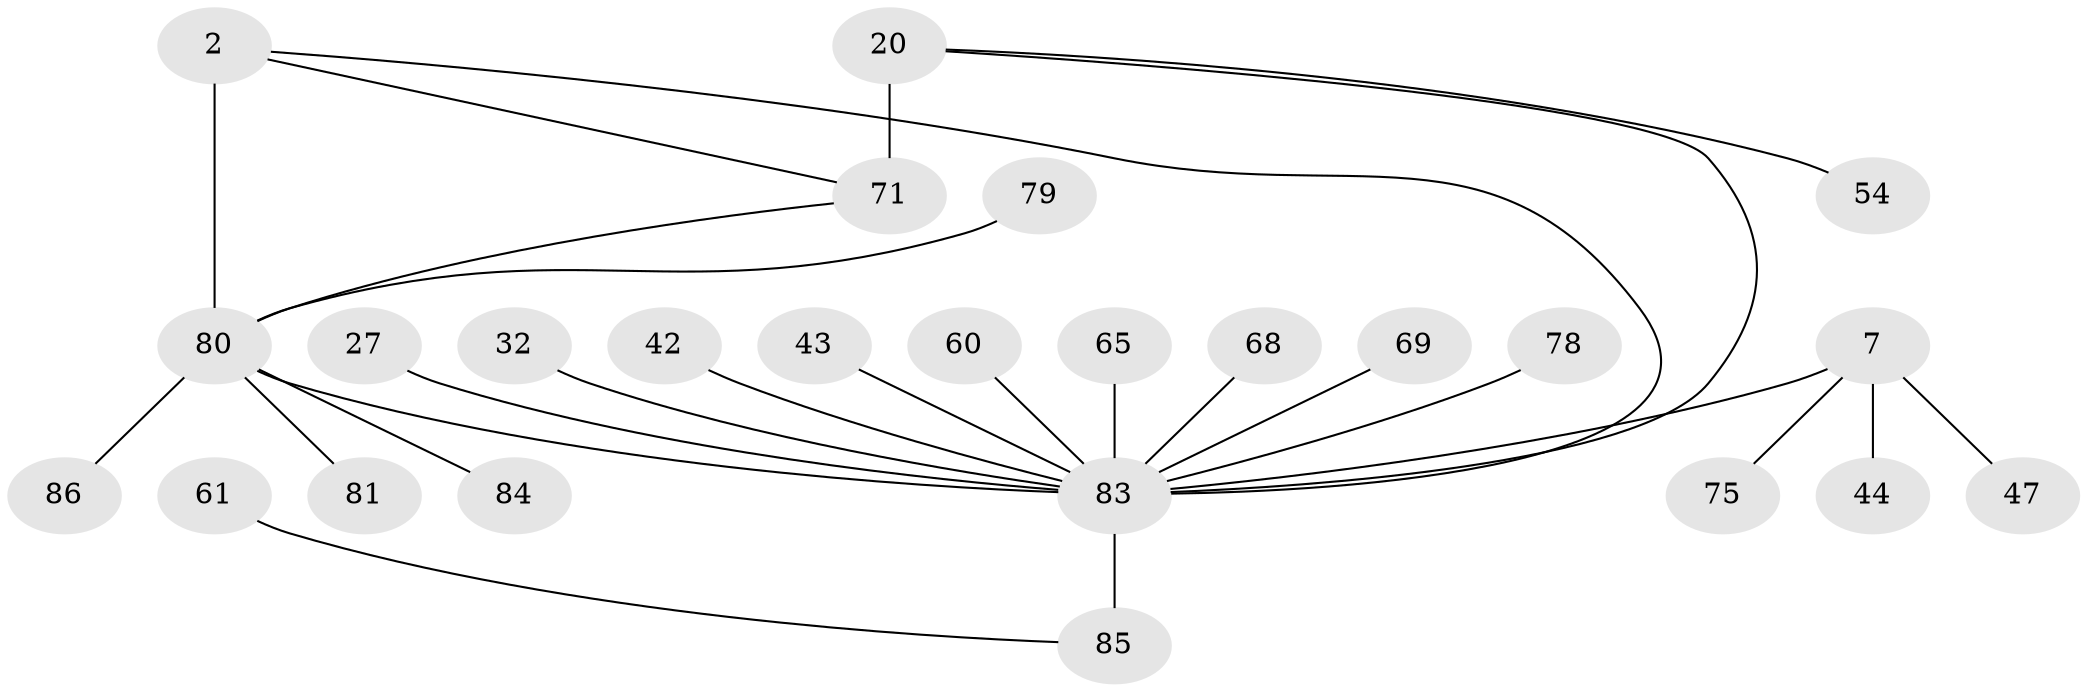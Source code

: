 // original degree distribution, {5: 0.03488372093023256, 3: 0.06976744186046512, 7: 0.023255813953488372, 11: 0.011627906976744186, 6: 0.023255813953488372, 8: 0.06976744186046512, 4: 0.05813953488372093, 10: 0.011627906976744186, 1: 0.4883720930232558, 2: 0.20930232558139536}
// Generated by graph-tools (version 1.1) at 2025/57/03/04/25 21:57:45]
// undirected, 25 vertices, 27 edges
graph export_dot {
graph [start="1"]
  node [color=gray90,style=filled];
  2 [super="+1"];
  7 [super="+6"];
  20 [super="+19"];
  27;
  32;
  42;
  43;
  44;
  47;
  54;
  60;
  61;
  65;
  68 [super="+38"];
  69;
  71 [super="+67"];
  75;
  78 [super="+50"];
  79 [super="+73"];
  80 [super="+72+12+56+29+41+74+76"];
  81 [super="+48"];
  83 [super="+58+77+8+14+30"];
  84 [super="+59"];
  85 [super="+70+16"];
  86 [super="+82"];
  2 -- 83;
  2 -- 80 [weight=4];
  2 -- 71;
  7 -- 44;
  7 -- 75;
  7 -- 47;
  7 -- 83 [weight=6];
  20 -- 54;
  20 -- 83 [weight=2];
  20 -- 71 [weight=4];
  27 -- 83 [weight=2];
  32 -- 83;
  42 -- 83;
  43 -- 83;
  60 -- 83;
  61 -- 85;
  65 -- 83 [weight=2];
  68 -- 83;
  69 -- 83;
  71 -- 80;
  78 -- 83;
  79 -- 80;
  80 -- 81;
  80 -- 83 [weight=6];
  80 -- 84;
  80 -- 86;
  83 -- 85 [weight=4];
}
